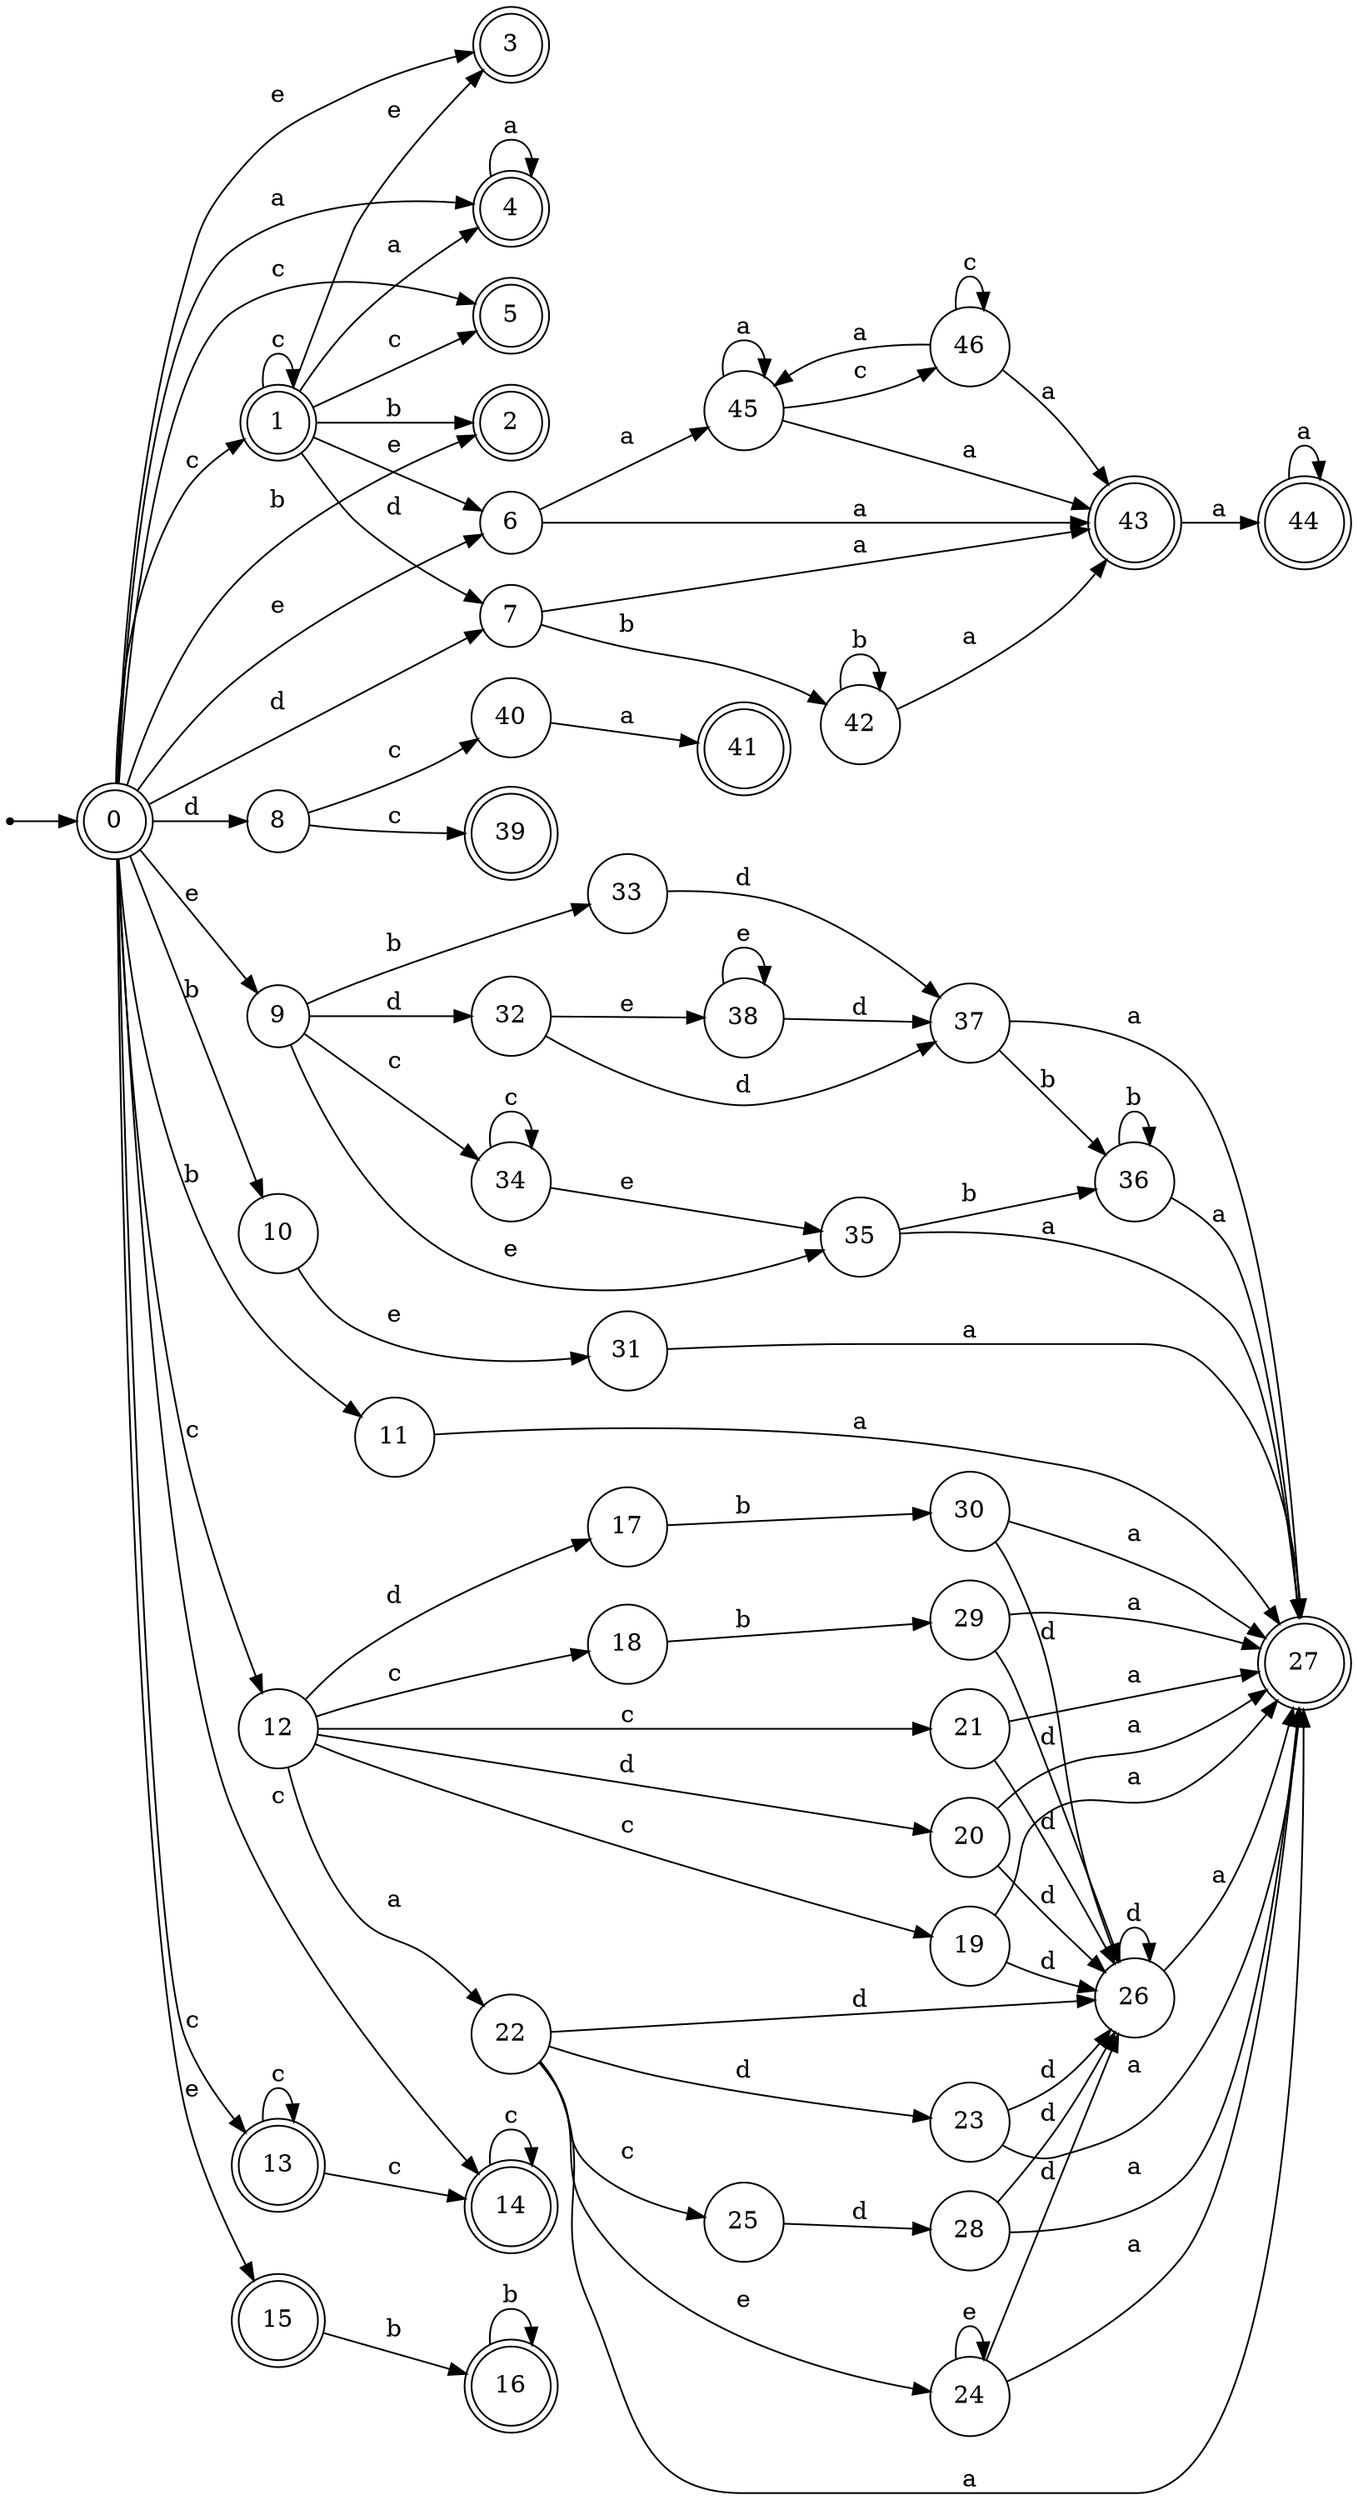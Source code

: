 digraph finite_state_machine {
rankdir=LR;
size="20,20";
node [shape = point]; "dummy0"
node [shape = doublecircle]; "0";"dummy0" -> "0";
node [shape = doublecircle]; "1";node [shape = doublecircle]; "2";node [shape = doublecircle]; "3";node [shape = doublecircle]; "4";node [shape = doublecircle]; "5";node [shape = circle]; "6";
node [shape = circle]; "7";
node [shape = circle]; "8";
node [shape = circle]; "9";
node [shape = circle]; "10";
node [shape = circle]; "11";
node [shape = circle]; "12";
node [shape = doublecircle]; "13";node [shape = doublecircle]; "14";node [shape = doublecircle]; "15";node [shape = doublecircle]; "16";node [shape = circle]; "17";
node [shape = circle]; "18";
node [shape = circle]; "19";
node [shape = circle]; "20";
node [shape = circle]; "21";
node [shape = circle]; "22";
node [shape = circle]; "23";
node [shape = circle]; "24";
node [shape = circle]; "25";
node [shape = circle]; "26";
node [shape = doublecircle]; "27";node [shape = circle]; "28";
node [shape = circle]; "29";
node [shape = circle]; "30";
node [shape = circle]; "31";
node [shape = circle]; "32";
node [shape = circle]; "33";
node [shape = circle]; "34";
node [shape = circle]; "35";
node [shape = circle]; "36";
node [shape = circle]; "37";
node [shape = circle]; "38";
node [shape = doublecircle]; "39";node [shape = circle]; "40";
node [shape = doublecircle]; "41";node [shape = circle]; "42";
node [shape = doublecircle]; "43";node [shape = doublecircle]; "44";node [shape = circle]; "45";
node [shape = circle]; "46";
"0" -> "1" [label = "c"];
 "0" -> "5" [label = "c"];
 "0" -> "12" [label = "c"];
 "0" -> "13" [label = "c"];
 "0" -> "14" [label = "c"];
 "0" -> "11" [label = "b"];
 "0" -> "2" [label = "b"];
 "0" -> "10" [label = "b"];
 "0" -> "9" [label = "e"];
 "0" -> "3" [label = "e"];
 "0" -> "6" [label = "e"];
 "0" -> "15" [label = "e"];
 "0" -> "4" [label = "a"];
 "0" -> "8" [label = "d"];
 "0" -> "7" [label = "d"];
 "15" -> "16" [label = "b"];
 "16" -> "16" [label = "b"];
 "14" -> "14" [label = "c"];
 "13" -> "13" [label = "c"];
 "13" -> "14" [label = "c"];
 "12" -> "17" [label = "d"];
 "12" -> "20" [label = "d"];
 "12" -> "18" [label = "c"];
 "12" -> "19" [label = "c"];
 "12" -> "21" [label = "c"];
 "12" -> "22" [label = "a"];
 "22" -> "26" [label = "d"];
 "22" -> "23" [label = "d"];
 "22" -> "24" [label = "e"];
 "22" -> "25" [label = "c"];
 "22" -> "27" [label = "a"];
 "26" -> "26" [label = "d"];
 "26" -> "27" [label = "a"];
 "25" -> "28" [label = "d"];
 "28" -> "26" [label = "d"];
 "28" -> "27" [label = "a"];
 "24" -> "24" [label = "e"];
 "24" -> "26" [label = "d"];
 "24" -> "27" [label = "a"];
 "23" -> "26" [label = "d"];
 "23" -> "27" [label = "a"];
 "21" -> "26" [label = "d"];
 "21" -> "27" [label = "a"];
 "20" -> "26" [label = "d"];
 "20" -> "27" [label = "a"];
 "19" -> "26" [label = "d"];
 "19" -> "27" [label = "a"];
 "18" -> "29" [label = "b"];
 "29" -> "26" [label = "d"];
 "29" -> "27" [label = "a"];
 "17" -> "30" [label = "b"];
 "30" -> "26" [label = "d"];
 "30" -> "27" [label = "a"];
 "11" -> "27" [label = "a"];
 "10" -> "31" [label = "e"];
 "31" -> "27" [label = "a"];
 "9" -> "32" [label = "d"];
 "9" -> "33" [label = "b"];
 "9" -> "34" [label = "c"];
 "9" -> "35" [label = "e"];
 "35" -> "36" [label = "b"];
 "35" -> "27" [label = "a"];
 "36" -> "36" [label = "b"];
 "36" -> "27" [label = "a"];
 "34" -> "34" [label = "c"];
 "34" -> "35" [label = "e"];
 "33" -> "37" [label = "d"];
 "37" -> "36" [label = "b"];
 "37" -> "27" [label = "a"];
 "32" -> "38" [label = "e"];
 "32" -> "37" [label = "d"];
 "38" -> "38" [label = "e"];
 "38" -> "37" [label = "d"];
 "8" -> "40" [label = "c"];
 "8" -> "39" [label = "c"];
 "40" -> "41" [label = "a"];
 "7" -> "42" [label = "b"];
 "7" -> "43" [label = "a"];
 "43" -> "44" [label = "a"];
 "44" -> "44" [label = "a"];
 "42" -> "42" [label = "b"];
 "42" -> "43" [label = "a"];
 "6" -> "43" [label = "a"];
 "6" -> "45" [label = "a"];
 "45" -> "43" [label = "a"];
 "45" -> "45" [label = "a"];
 "45" -> "46" [label = "c"];
 "46" -> "46" [label = "c"];
 "46" -> "43" [label = "a"];
 "46" -> "45" [label = "a"];
 "4" -> "4" [label = "a"];
 "1" -> "1" [label = "c"];
 "1" -> "5" [label = "c"];
 "1" -> "2" [label = "b"];
 "1" -> "3" [label = "e"];
 "1" -> "6" [label = "e"];
 "1" -> "4" [label = "a"];
 "1" -> "7" [label = "d"];
 }
